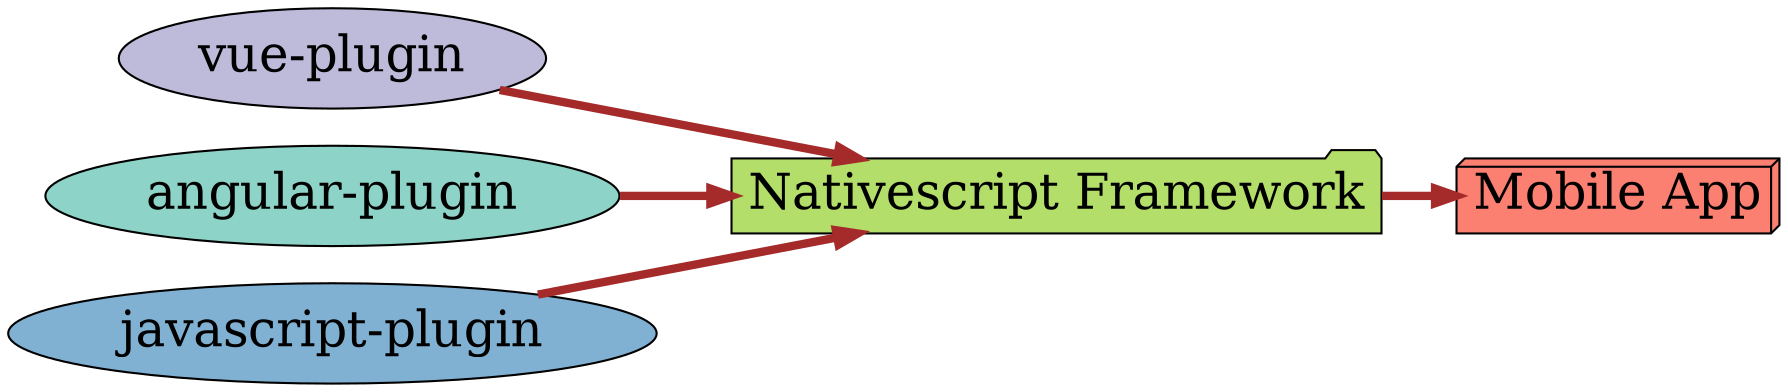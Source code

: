 digraph framework {
    // common attributes
    rankdir=LR;
    node [fontsize=24, colorscheme=set312, style=filled]
    edge [fontname=Helvetica]

    a [label="Mobile App", fillcolor=4, shape=box3d]
    b [label="Nativescript Framework", fillcolor=7, shape=folder]
    c [label="vue-plugin", fillcolor=3,]
    d [label="angular-plugin", fillcolor=1,]
    e [label="javascript-plugin", fillcolor=5,]
    // d [label = "D", color=4,]
    // e [label = "E", color=5,]
    // d [color=6, style="rounded", shape=diamond]

    edge [style="setlinewidth(4)", color=brown]
    // , dir="back"
    b -> a [arrowsize=1]
    { c d e } -> b
    // a -> {d e};
    // b -> c [w=10.0];
    // c -> d [w=5.0,len=3];
    // edge [len=3];
    // a -> { b c d };
}

// * How to get outline?
